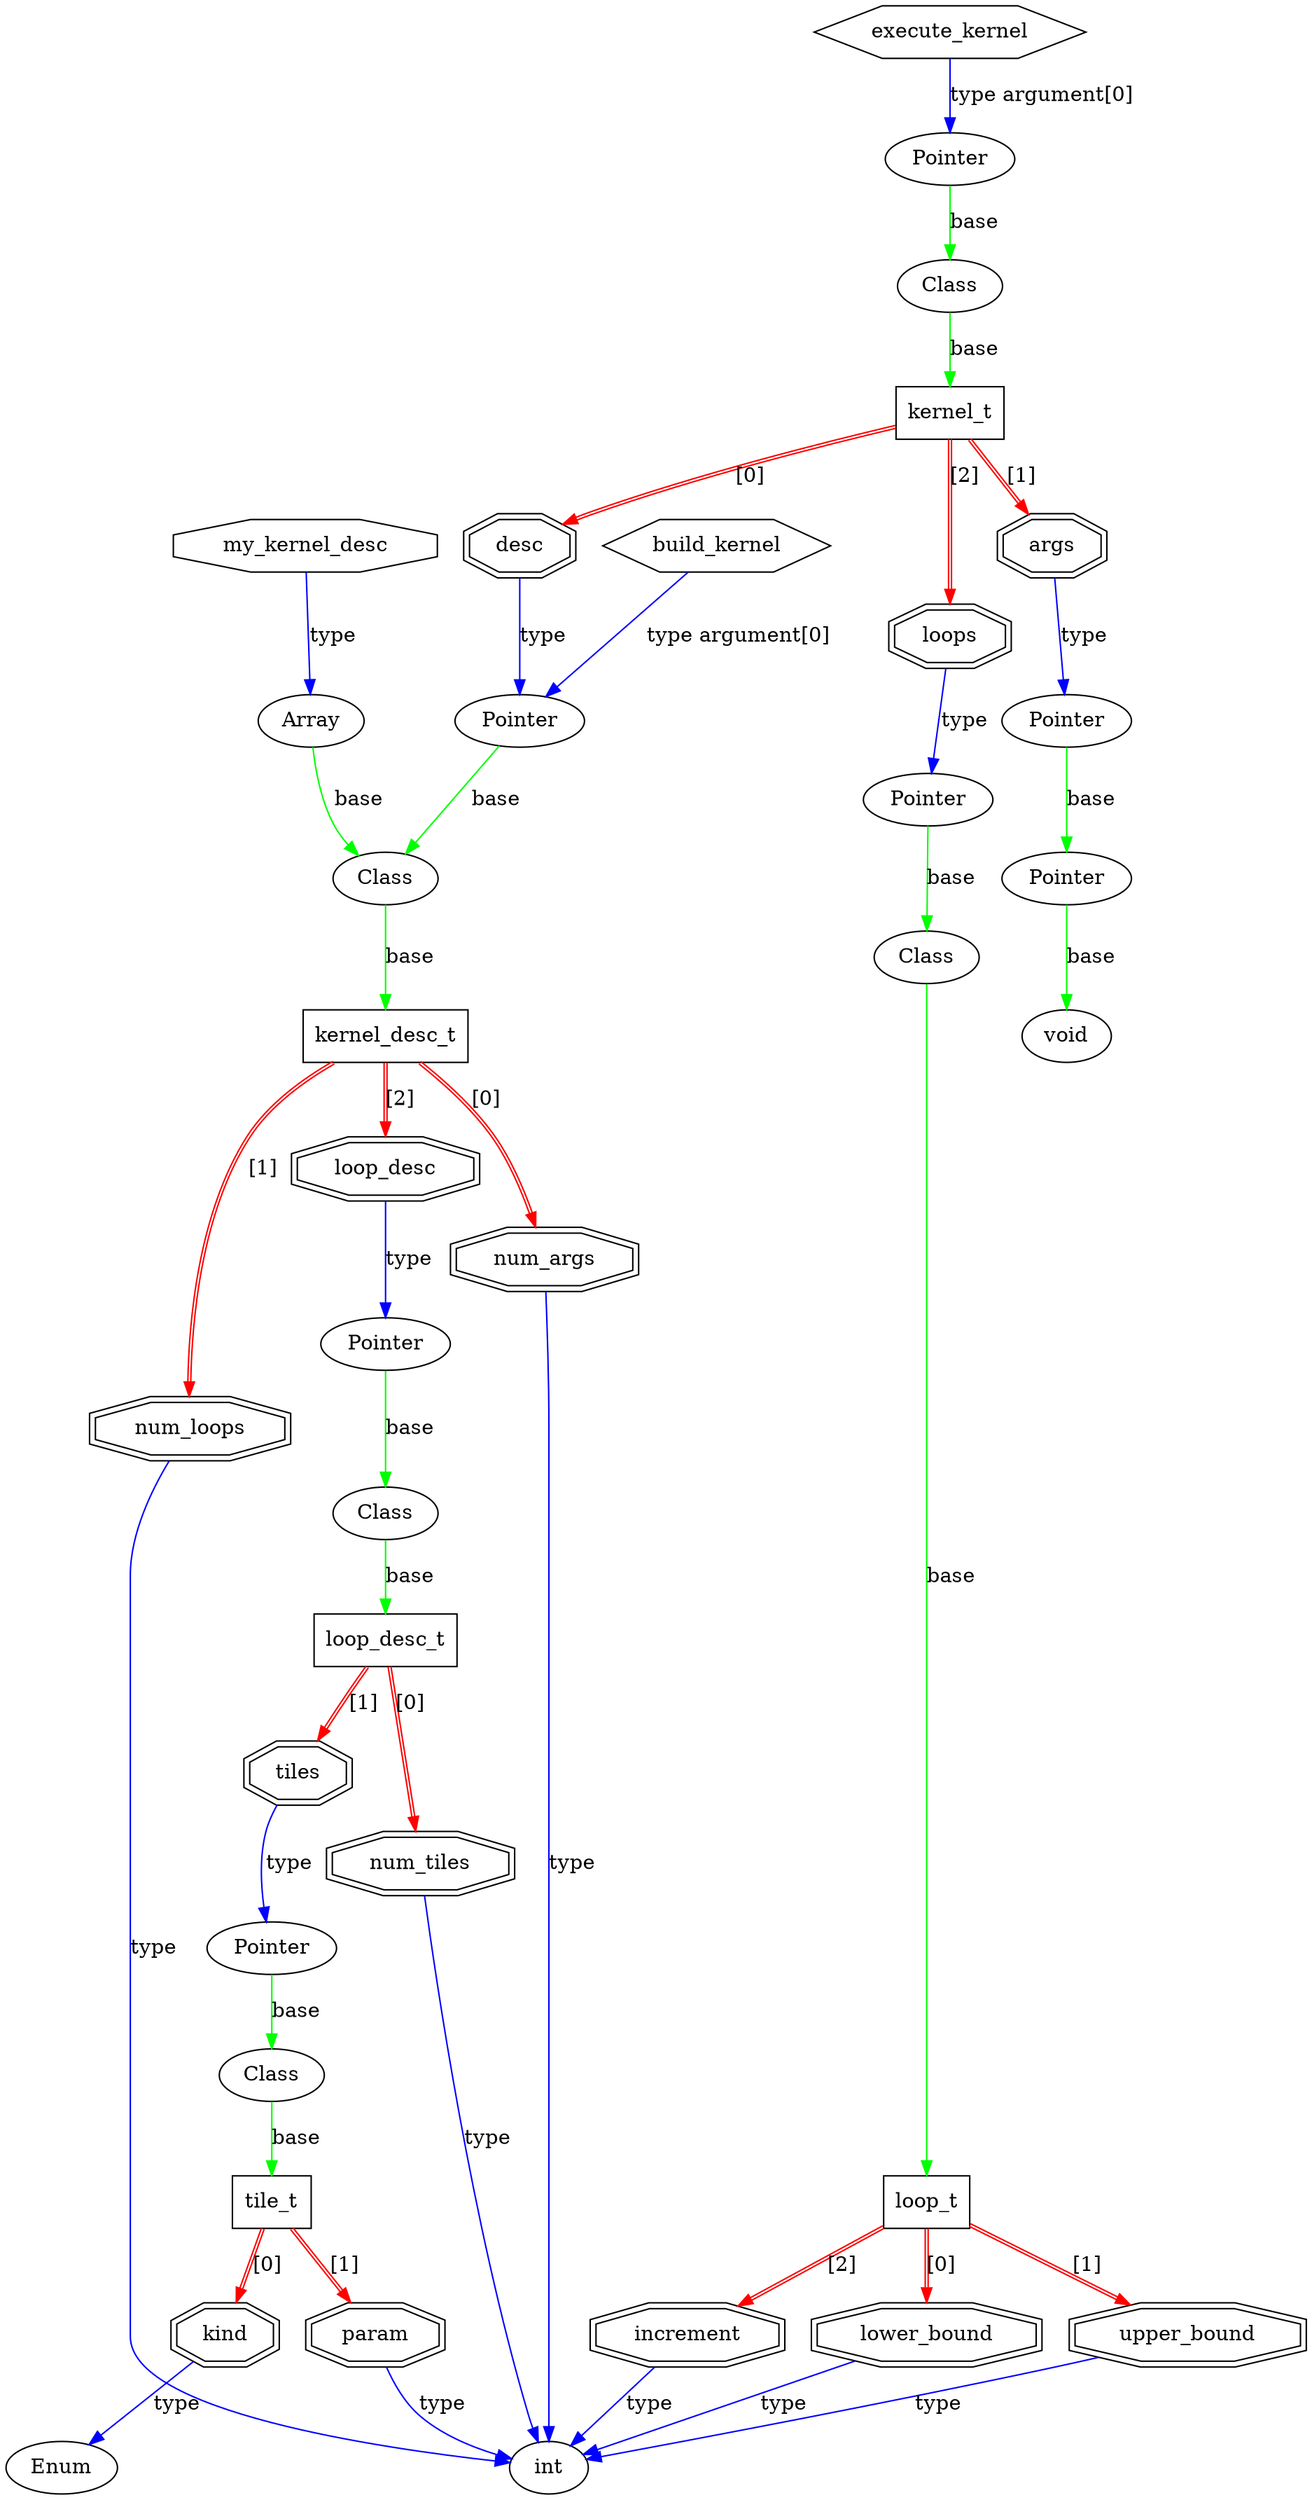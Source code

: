digraph {
element_0x1689220 [label="my_kernel_desc", shape=octagon]
element_0x16890f0 [label="execute_kernel", shape=hexagon]
element_0x168ac10 [label="build_kernel", shape=hexagon]
element_0x1585c80 [label="num_args", shape=doubleoctagon]
element_0x1598320 [label="increment", shape=doubleoctagon]
element_0x159f1c0 [label="lower_bound", shape=doubleoctagon]
element_0x159f220 [label="kind", shape=doubleoctagon]
element_0x1638200 [label="num_tiles", shape=doubleoctagon]
element_0x1638350 [label="upper_bound", shape=doubleoctagon]
element_0x1648290 [label="param", shape=doubleoctagon]
element_0x1688be0 [label="tiles", shape=doubleoctagon]
element_0x168a590 [label="loop_desc", shape=doubleoctagon]
element_0x168abb0 [label="loops", shape=doubleoctagon]
element_0x168b8d0 [label="args", shape=doubleoctagon]
element_0x16feb60 [label="desc", shape=doubleoctagon]
element_0x172e400 [label="num_loops", shape=doubleoctagon]
element_0x1587070 [label="Enum", shape=oval]
element_0x1593310 [label="void", shape=oval]
element_0x159f1e0 [label="Pointer", shape=oval]
element_0x15dbb80 [label="Pointer", shape=oval]
element_0x15dcf10 [label="Array", shape=oval]
element_0x15dcf90 [label="Class", shape=oval]
element_0x15dd150 [label="Class", shape=oval]
element_0x1688a40 [label="Class", shape=oval]
element_0x168ad60 [label="Pointer", shape=oval]
element_0x168ade0 [label="Class", shape=oval]
element_0x16fdff0 [label="int", shape=oval]
element_0x16febe0 [label="Pointer", shape=oval]
element_0x172d600 [label="Class", shape=oval]
element_0x172e380 [label="Pointer", shape=oval]
element_0x172f4f0 [label="Pointer", shape=oval]
element_0x172f570 [label="Pointer", shape=oval]
element_0x1638280 [label="loop_t", shape=box]
element_0x16889e0 [label="loop_desc_t", shape=box]
element_0x16febc0 [label="kernel_t", shape=box]
element_0x16ff5a0 [label="tile_t", shape=box]
element_0x173ff90 [label="kernel_desc_t", shape=box]
element_0x1585c80 -> element_0x16fdff0 [label="type", color="blue"]
element_0x173ff90 -> element_0x1585c80 [label="[0]", color="red:red"]
element_0x172e400 -> element_0x16fdff0 [label="type", color="blue"]
element_0x173ff90 -> element_0x172e400 [label="[1]", color="red:red"]
element_0x1638200 -> element_0x16fdff0 [label="type", color="blue"]
element_0x16889e0 -> element_0x1638200 [label="[0]", color="red:red"]
element_0x159f220 -> element_0x1587070 [label="type", color="blue"]
element_0x16ff5a0 -> element_0x159f220 [label="[0]", color="red:red"]
element_0x1648290 -> element_0x16fdff0 [label="type", color="blue"]
element_0x16ff5a0 -> element_0x1648290 [label="[1]", color="red:red"]
element_0x1688a40 -> element_0x16ff5a0 [label="base", color="green"]
element_0x159f1e0 -> element_0x1688a40 [label="base", color="green"]
element_0x1688be0 -> element_0x159f1e0 [label="type", color="blue"]
element_0x16889e0 -> element_0x1688be0 [label="[1]", color="red:red"]
element_0x172d600 -> element_0x16889e0 [label="base", color="green"]
element_0x15dbb80 -> element_0x172d600 [label="base", color="green"]
element_0x168a590 -> element_0x15dbb80 [label="type", color="blue"]
element_0x173ff90 -> element_0x168a590 [label="[2]", color="red:red"]
element_0x15dd150 -> element_0x173ff90 [label="base", color="green"]
element_0x15dcf10 -> element_0x15dd150 [label="base", color="green"]
element_0x1689220 -> element_0x15dcf10 [label="type", color="blue"]
element_0x172e380 -> element_0x15dd150 [label="base", color="green"]
element_0x16feb60 -> element_0x172e380 [label="type", color="blue"]
element_0x16febc0 -> element_0x16feb60 [label="[0]", color="red:red"]
element_0x172f570 -> element_0x1593310 [label="base", color="green"]
element_0x172f4f0 -> element_0x172f570 [label="base", color="green"]
element_0x168b8d0 -> element_0x172f4f0 [label="type", color="blue"]
element_0x16febc0 -> element_0x168b8d0 [label="[1]", color="red:red"]
element_0x159f1c0 -> element_0x16fdff0 [label="type", color="blue"]
element_0x1638280 -> element_0x159f1c0 [label="[0]", color="red:red"]
element_0x1638350 -> element_0x16fdff0 [label="type", color="blue"]
element_0x1638280 -> element_0x1638350 [label="[1]", color="red:red"]
element_0x1598320 -> element_0x16fdff0 [label="type", color="blue"]
element_0x1638280 -> element_0x1598320 [label="[2]", color="red:red"]
element_0x15dcf90 -> element_0x1638280 [label="base", color="green"]
element_0x16febe0 -> element_0x15dcf90 [label="base", color="green"]
element_0x168abb0 -> element_0x16febe0 [label="type", color="blue"]
element_0x16febc0 -> element_0x168abb0 [label="[2]", color="red:red"]
element_0x168ade0 -> element_0x16febc0 [label="base", color="green"]
element_0x168ad60 -> element_0x168ade0 [label="base", color="green"]
element_0x16890f0 -> element_0x168ad60 [label="type argument[0]", color="blue"]
element_0x168ac10 -> element_0x172e380 [label="type argument[0]", color="blue"]
}
